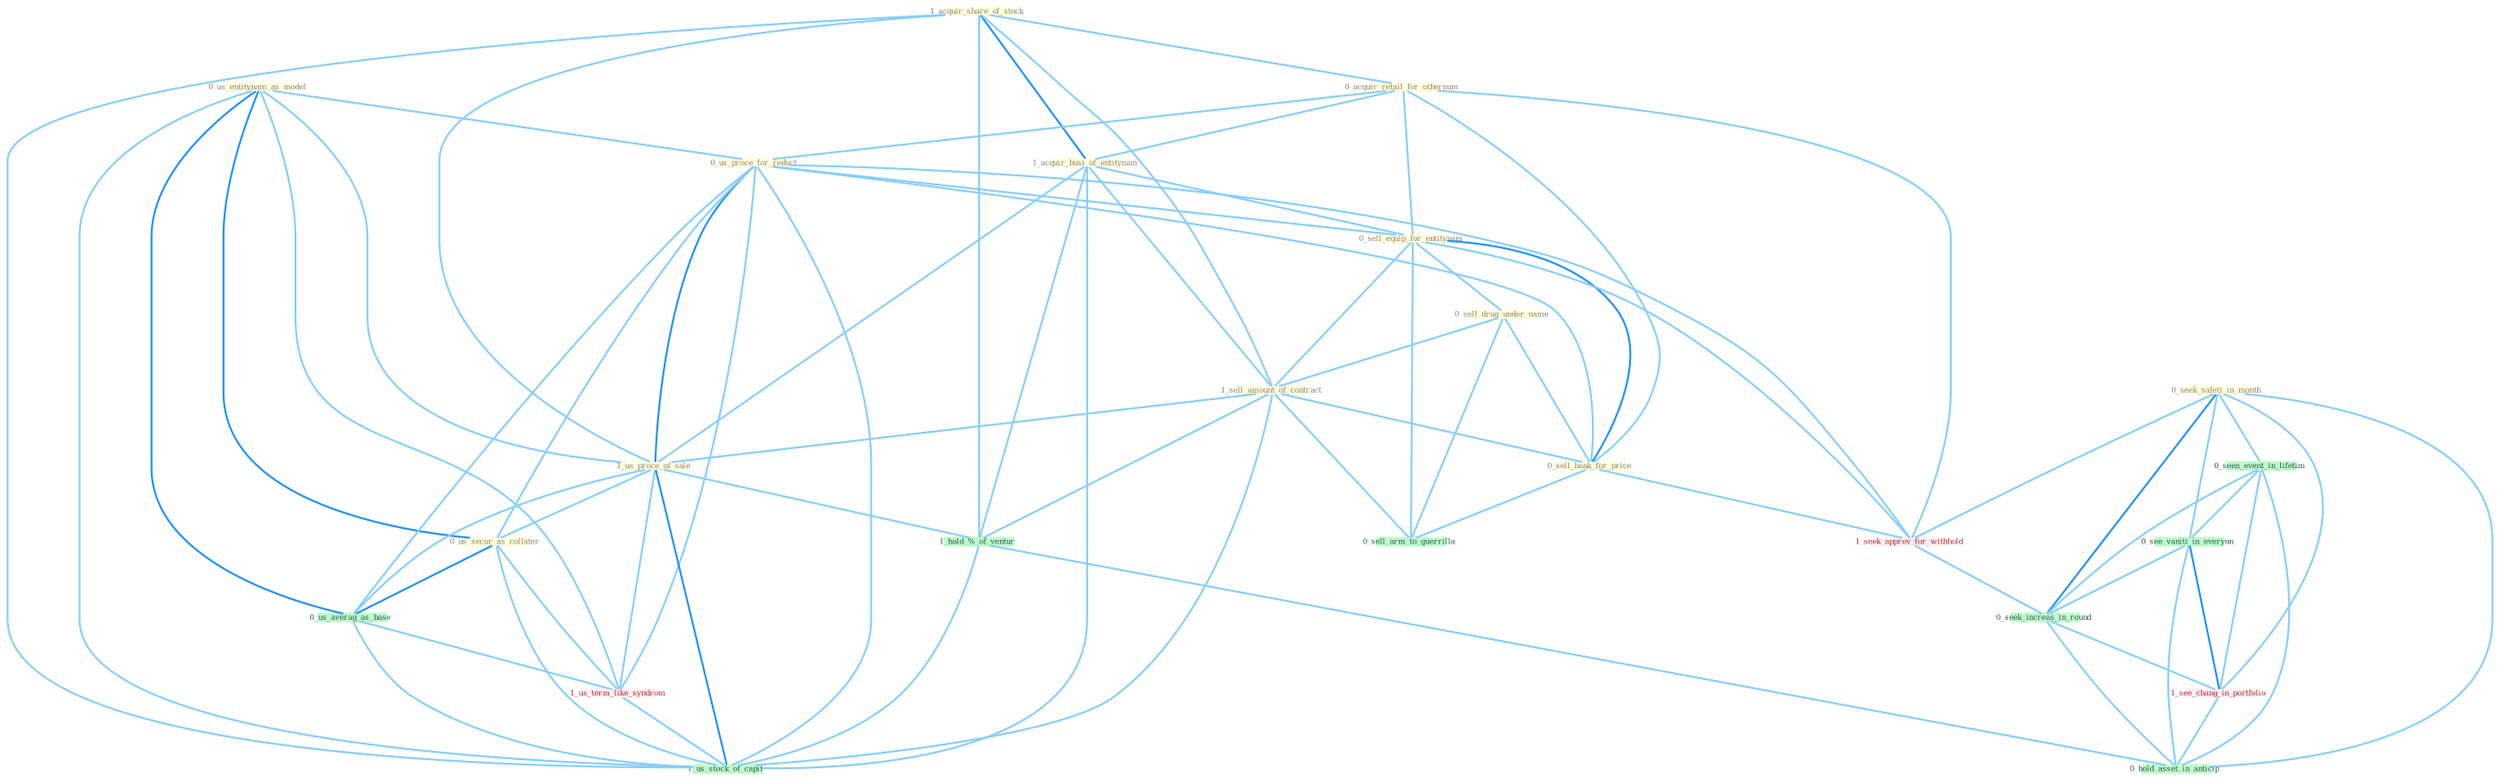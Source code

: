 Graph G{ 
    node
    [shape=polygon,style=filled,width=.5,height=.06,color="#BDFCC9",fixedsize=true,fontsize=4,
    fontcolor="#2f4f4f"];
    {node
    [color="#ffffe0", fontcolor="#8b7d6b"] "0_us_entitynam_as_model " "1_acquir_share_of_stock " "0_acquir_retail_for_othernum " "0_us_proce_for_reduct " "1_acquir_busi_of_entitynam " "0_seek_safeti_in_month " "0_sell_equip_for_entitynam " "0_sell_drug_under_name " "1_sell_amount_of_contract " "0_sell_bank_for_price " "1_us_proce_of_sale " "0_us_secur_as_collater "}
{node [color="#fff0f5", fontcolor="#b22222"] "1_us_term_like_syndrom " "1_seek_approv_for_withhold " "1_see_chang_in_portfolio "}
edge [color="#B0E2FF"];

	"0_us_entitynam_as_model " -- "0_us_proce_for_reduct " [w="1", color="#87cefa" ];
	"0_us_entitynam_as_model " -- "1_us_proce_of_sale " [w="1", color="#87cefa" ];
	"0_us_entitynam_as_model " -- "0_us_secur_as_collater " [w="2", color="#1e90ff" , len=0.8];
	"0_us_entitynam_as_model " -- "0_us_averag_as_base " [w="2", color="#1e90ff" , len=0.8];
	"0_us_entitynam_as_model " -- "1_us_term_like_syndrom " [w="1", color="#87cefa" ];
	"0_us_entitynam_as_model " -- "1_us_stock_of_capit " [w="1", color="#87cefa" ];
	"1_acquir_share_of_stock " -- "0_acquir_retail_for_othernum " [w="1", color="#87cefa" ];
	"1_acquir_share_of_stock " -- "1_acquir_busi_of_entitynam " [w="2", color="#1e90ff" , len=0.8];
	"1_acquir_share_of_stock " -- "1_sell_amount_of_contract " [w="1", color="#87cefa" ];
	"1_acquir_share_of_stock " -- "1_us_proce_of_sale " [w="1", color="#87cefa" ];
	"1_acquir_share_of_stock " -- "1_hold_%_of_ventur " [w="1", color="#87cefa" ];
	"1_acquir_share_of_stock " -- "1_us_stock_of_capit " [w="1", color="#87cefa" ];
	"0_acquir_retail_for_othernum " -- "0_us_proce_for_reduct " [w="1", color="#87cefa" ];
	"0_acquir_retail_for_othernum " -- "1_acquir_busi_of_entitynam " [w="1", color="#87cefa" ];
	"0_acquir_retail_for_othernum " -- "0_sell_equip_for_entitynam " [w="1", color="#87cefa" ];
	"0_acquir_retail_for_othernum " -- "0_sell_bank_for_price " [w="1", color="#87cefa" ];
	"0_acquir_retail_for_othernum " -- "1_seek_approv_for_withhold " [w="1", color="#87cefa" ];
	"0_us_proce_for_reduct " -- "0_sell_equip_for_entitynam " [w="1", color="#87cefa" ];
	"0_us_proce_for_reduct " -- "0_sell_bank_for_price " [w="1", color="#87cefa" ];
	"0_us_proce_for_reduct " -- "1_us_proce_of_sale " [w="2", color="#1e90ff" , len=0.8];
	"0_us_proce_for_reduct " -- "0_us_secur_as_collater " [w="1", color="#87cefa" ];
	"0_us_proce_for_reduct " -- "0_us_averag_as_base " [w="1", color="#87cefa" ];
	"0_us_proce_for_reduct " -- "1_us_term_like_syndrom " [w="1", color="#87cefa" ];
	"0_us_proce_for_reduct " -- "1_seek_approv_for_withhold " [w="1", color="#87cefa" ];
	"0_us_proce_for_reduct " -- "1_us_stock_of_capit " [w="1", color="#87cefa" ];
	"1_acquir_busi_of_entitynam " -- "0_sell_equip_for_entitynam " [w="1", color="#87cefa" ];
	"1_acquir_busi_of_entitynam " -- "1_sell_amount_of_contract " [w="1", color="#87cefa" ];
	"1_acquir_busi_of_entitynam " -- "1_us_proce_of_sale " [w="1", color="#87cefa" ];
	"1_acquir_busi_of_entitynam " -- "1_hold_%_of_ventur " [w="1", color="#87cefa" ];
	"1_acquir_busi_of_entitynam " -- "1_us_stock_of_capit " [w="1", color="#87cefa" ];
	"0_seek_safeti_in_month " -- "0_seen_event_in_lifetim " [w="1", color="#87cefa" ];
	"0_seek_safeti_in_month " -- "1_seek_approv_for_withhold " [w="1", color="#87cefa" ];
	"0_seek_safeti_in_month " -- "0_see_vaniti_in_everyon " [w="1", color="#87cefa" ];
	"0_seek_safeti_in_month " -- "0_seek_increas_in_round " [w="2", color="#1e90ff" , len=0.8];
	"0_seek_safeti_in_month " -- "1_see_chang_in_portfolio " [w="1", color="#87cefa" ];
	"0_seek_safeti_in_month " -- "0_hold_asset_in_anticip " [w="1", color="#87cefa" ];
	"0_sell_equip_for_entitynam " -- "0_sell_drug_under_name " [w="1", color="#87cefa" ];
	"0_sell_equip_for_entitynam " -- "1_sell_amount_of_contract " [w="1", color="#87cefa" ];
	"0_sell_equip_for_entitynam " -- "0_sell_bank_for_price " [w="2", color="#1e90ff" , len=0.8];
	"0_sell_equip_for_entitynam " -- "1_seek_approv_for_withhold " [w="1", color="#87cefa" ];
	"0_sell_equip_for_entitynam " -- "0_sell_arm_to_guerrilla " [w="1", color="#87cefa" ];
	"0_sell_drug_under_name " -- "1_sell_amount_of_contract " [w="1", color="#87cefa" ];
	"0_sell_drug_under_name " -- "0_sell_bank_for_price " [w="1", color="#87cefa" ];
	"0_sell_drug_under_name " -- "0_sell_arm_to_guerrilla " [w="1", color="#87cefa" ];
	"1_sell_amount_of_contract " -- "0_sell_bank_for_price " [w="1", color="#87cefa" ];
	"1_sell_amount_of_contract " -- "1_us_proce_of_sale " [w="1", color="#87cefa" ];
	"1_sell_amount_of_contract " -- "1_hold_%_of_ventur " [w="1", color="#87cefa" ];
	"1_sell_amount_of_contract " -- "0_sell_arm_to_guerrilla " [w="1", color="#87cefa" ];
	"1_sell_amount_of_contract " -- "1_us_stock_of_capit " [w="1", color="#87cefa" ];
	"0_sell_bank_for_price " -- "1_seek_approv_for_withhold " [w="1", color="#87cefa" ];
	"0_sell_bank_for_price " -- "0_sell_arm_to_guerrilla " [w="1", color="#87cefa" ];
	"1_us_proce_of_sale " -- "0_us_secur_as_collater " [w="1", color="#87cefa" ];
	"1_us_proce_of_sale " -- "0_us_averag_as_base " [w="1", color="#87cefa" ];
	"1_us_proce_of_sale " -- "1_us_term_like_syndrom " [w="1", color="#87cefa" ];
	"1_us_proce_of_sale " -- "1_hold_%_of_ventur " [w="1", color="#87cefa" ];
	"1_us_proce_of_sale " -- "1_us_stock_of_capit " [w="2", color="#1e90ff" , len=0.8];
	"0_us_secur_as_collater " -- "0_us_averag_as_base " [w="2", color="#1e90ff" , len=0.8];
	"0_us_secur_as_collater " -- "1_us_term_like_syndrom " [w="1", color="#87cefa" ];
	"0_us_secur_as_collater " -- "1_us_stock_of_capit " [w="1", color="#87cefa" ];
	"0_seen_event_in_lifetim " -- "0_see_vaniti_in_everyon " [w="1", color="#87cefa" ];
	"0_seen_event_in_lifetim " -- "0_seek_increas_in_round " [w="1", color="#87cefa" ];
	"0_seen_event_in_lifetim " -- "1_see_chang_in_portfolio " [w="1", color="#87cefa" ];
	"0_seen_event_in_lifetim " -- "0_hold_asset_in_anticip " [w="1", color="#87cefa" ];
	"0_us_averag_as_base " -- "1_us_term_like_syndrom " [w="1", color="#87cefa" ];
	"0_us_averag_as_base " -- "1_us_stock_of_capit " [w="1", color="#87cefa" ];
	"1_us_term_like_syndrom " -- "1_us_stock_of_capit " [w="1", color="#87cefa" ];
	"1_seek_approv_for_withhold " -- "0_seek_increas_in_round " [w="1", color="#87cefa" ];
	"1_hold_%_of_ventur " -- "1_us_stock_of_capit " [w="1", color="#87cefa" ];
	"1_hold_%_of_ventur " -- "0_hold_asset_in_anticip " [w="1", color="#87cefa" ];
	"0_see_vaniti_in_everyon " -- "0_seek_increas_in_round " [w="1", color="#87cefa" ];
	"0_see_vaniti_in_everyon " -- "1_see_chang_in_portfolio " [w="2", color="#1e90ff" , len=0.8];
	"0_see_vaniti_in_everyon " -- "0_hold_asset_in_anticip " [w="1", color="#87cefa" ];
	"0_seek_increas_in_round " -- "1_see_chang_in_portfolio " [w="1", color="#87cefa" ];
	"0_seek_increas_in_round " -- "0_hold_asset_in_anticip " [w="1", color="#87cefa" ];
	"1_see_chang_in_portfolio " -- "0_hold_asset_in_anticip " [w="1", color="#87cefa" ];
}